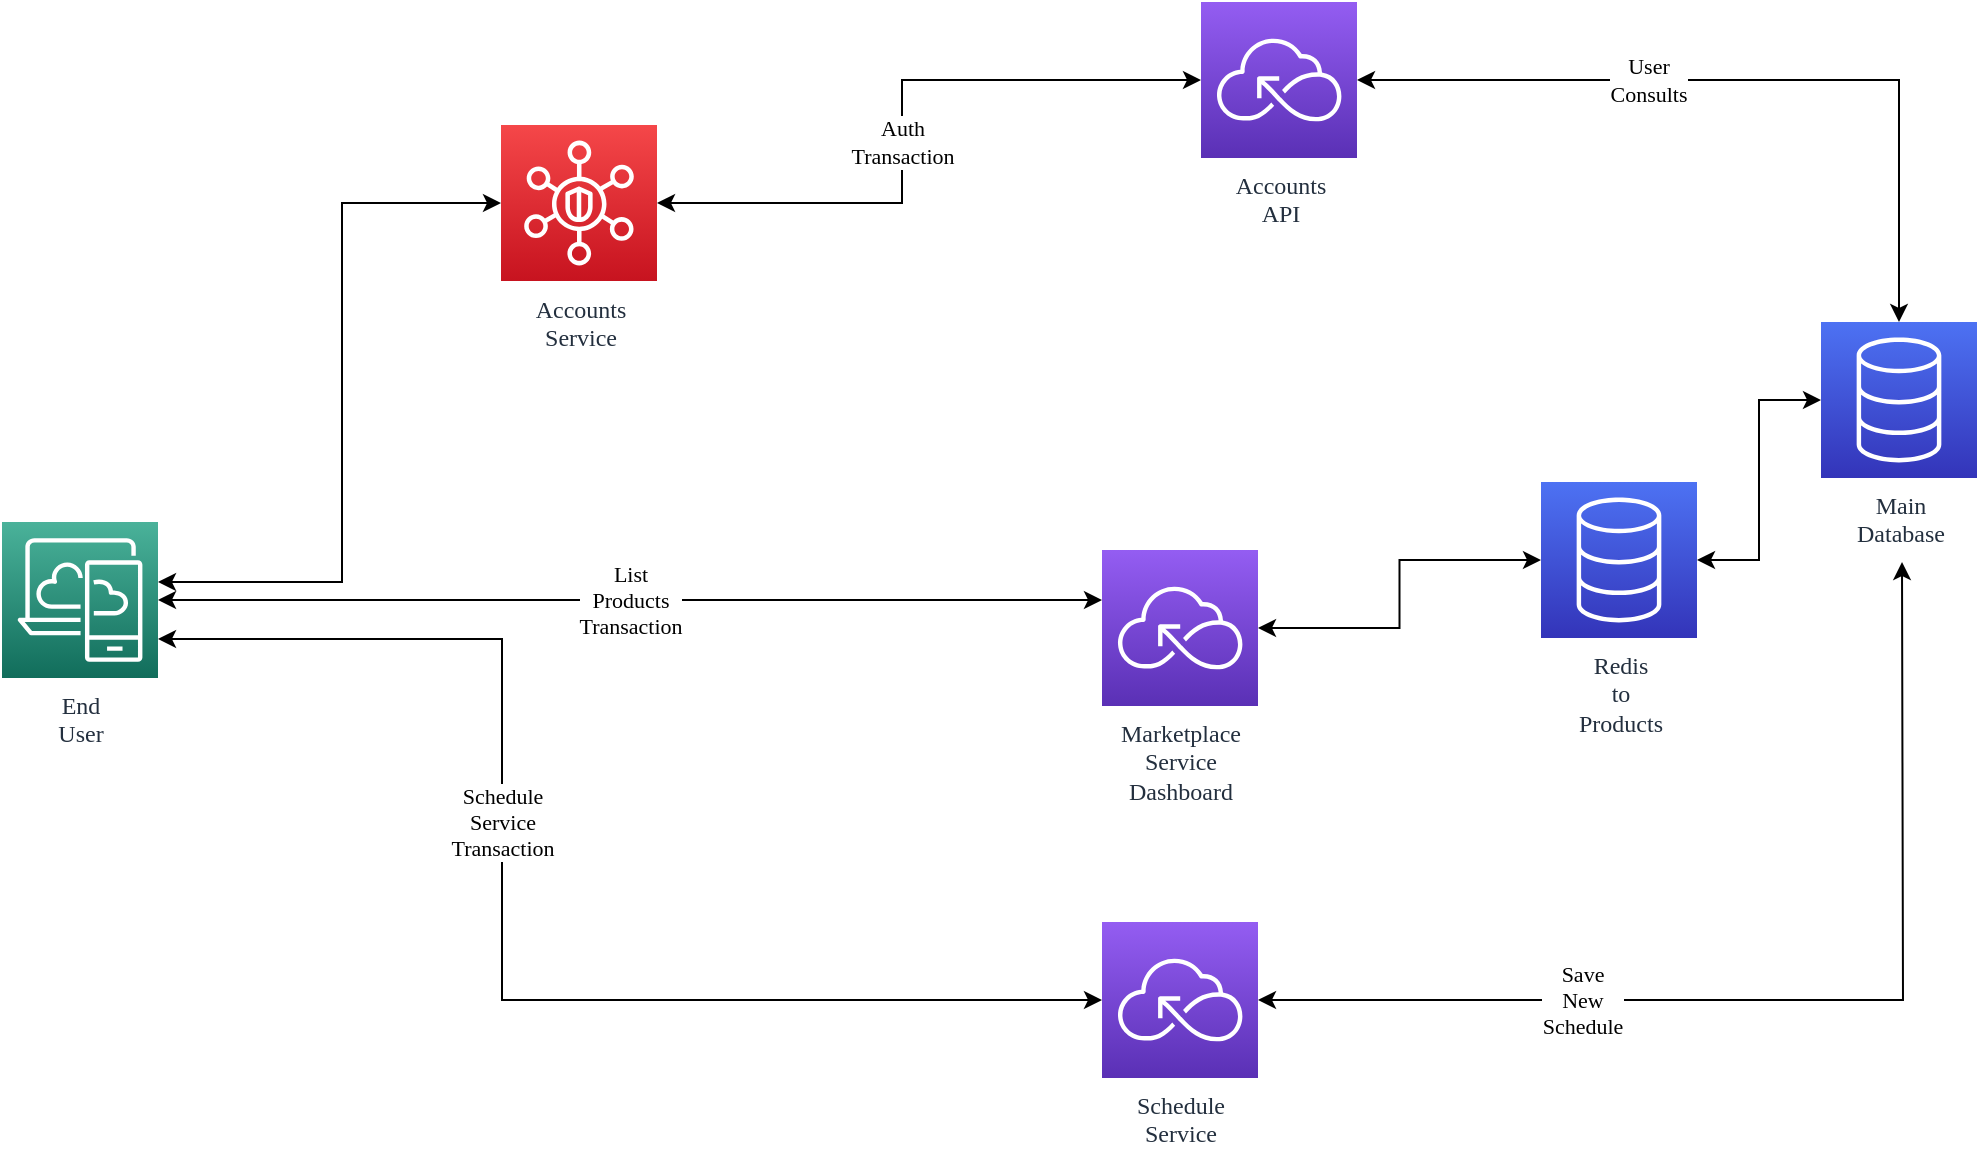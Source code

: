 <mxfile version="15.9.4" type="github">
  <diagram id="Ht1M8jgEwFfnCIfOTk4-" name="Page-1">
    <mxGraphModel dx="2295" dy="1221" grid="1" gridSize="10" guides="1" tooltips="1" connect="1" arrows="1" fold="1" page="1" pageScale="1" pageWidth="1169" pageHeight="827" math="0" shadow="0">
      <root>
        <mxCell id="0" />
        <mxCell id="1" parent="0" />
        <mxCell id="wM-REv5b3hxkUmOI47ho-26" style="edgeStyle=orthogonalEdgeStyle;rounded=0;orthogonalLoop=1;jettySize=auto;html=1;entryX=0;entryY=0.5;entryDx=0;entryDy=0;entryPerimeter=0;fontFamily=Lucida Console;startArrow=classic;startFill=1;endArrow=classic;endFill=1;" edge="1" parent="1" source="wM-REv5b3hxkUmOI47ho-29" target="wM-REv5b3hxkUmOI47ho-10">
          <mxGeometry relative="1" as="geometry">
            <mxPoint x="230" y="430" as="sourcePoint" />
            <Array as="points">
              <mxPoint x="300" y="430" />
              <mxPoint x="300" y="241" />
            </Array>
          </mxGeometry>
        </mxCell>
        <mxCell id="wM-REv5b3hxkUmOI47ho-13" value="Auth&lt;br&gt;Transaction" style="edgeStyle=orthogonalEdgeStyle;rounded=0;orthogonalLoop=1;jettySize=auto;html=1;entryX=0;entryY=0.5;entryDx=0;entryDy=0;entryPerimeter=0;fontFamily=Lucida Console;endArrow=classic;endFill=1;startArrow=classic;startFill=1;" edge="1" parent="1" source="wM-REv5b3hxkUmOI47ho-10" target="wM-REv5b3hxkUmOI47ho-12">
          <mxGeometry x="-0.083" relative="1" as="geometry">
            <Array as="points">
              <mxPoint x="580" y="241" />
              <mxPoint x="580" y="179" />
            </Array>
            <mxPoint as="offset" />
          </mxGeometry>
        </mxCell>
        <mxCell id="wM-REv5b3hxkUmOI47ho-10" value="Accounts &lt;br&gt;Service" style="sketch=0;points=[[0,0,0],[0.25,0,0],[0.5,0,0],[0.75,0,0],[1,0,0],[0,1,0],[0.25,1,0],[0.5,1,0],[0.75,1,0],[1,1,0],[0,0.25,0],[0,0.5,0],[0,0.75,0],[1,0.25,0],[1,0.5,0],[1,0.75,0]];outlineConnect=0;fontColor=#232F3E;gradientColor=#F54749;gradientDirection=north;fillColor=#C7131F;strokeColor=#ffffff;dashed=0;verticalLabelPosition=bottom;verticalAlign=top;align=center;html=1;fontSize=12;fontStyle=0;aspect=fixed;shape=mxgraph.aws4.resourceIcon;resIcon=mxgraph.aws4.security_hub;fontFamily=Lucida Console;" vertex="1" parent="1">
          <mxGeometry x="379.5" y="201.5" width="78" height="78" as="geometry" />
        </mxCell>
        <mxCell id="wM-REv5b3hxkUmOI47ho-11" value="Main&lt;br&gt;Database" style="sketch=0;points=[[0,0,0],[0.25,0,0],[0.5,0,0],[0.75,0,0],[1,0,0],[0,1,0],[0.25,1,0],[0.5,1,0],[0.75,1,0],[1,1,0],[0,0.25,0],[0,0.5,0],[0,0.75,0],[1,0.25,0],[1,0.5,0],[1,0.75,0]];outlineConnect=0;fontColor=#232F3E;gradientColor=#4D72F3;gradientDirection=north;fillColor=#3334B9;strokeColor=#ffffff;dashed=0;verticalLabelPosition=bottom;verticalAlign=top;align=center;html=1;fontSize=12;fontStyle=0;aspect=fixed;shape=mxgraph.aws4.resourceIcon;resIcon=mxgraph.aws4.database;fontFamily=Lucida Console;" vertex="1" parent="1">
          <mxGeometry x="1039.5" y="300" width="78" height="78" as="geometry" />
        </mxCell>
        <mxCell id="wM-REv5b3hxkUmOI47ho-14" value="User&lt;br&gt;Consults" style="edgeStyle=orthogonalEdgeStyle;rounded=0;orthogonalLoop=1;jettySize=auto;html=1;entryX=0.5;entryY=0;entryDx=0;entryDy=0;entryPerimeter=0;fontFamily=Lucida Console;startArrow=classic;startFill=1;endArrow=classic;endFill=1;" edge="1" parent="1" source="wM-REv5b3hxkUmOI47ho-12" target="wM-REv5b3hxkUmOI47ho-11">
          <mxGeometry x="-0.258" relative="1" as="geometry">
            <mxPoint as="offset" />
          </mxGeometry>
        </mxCell>
        <mxCell id="wM-REv5b3hxkUmOI47ho-12" value="Accounts&lt;br&gt;API" style="sketch=0;points=[[0,0,0],[0.25,0,0],[0.5,0,0],[0.75,0,0],[1,0,0],[0,1,0],[0.25,1,0],[0.5,1,0],[0.75,1,0],[1,1,0],[0,0.25,0],[0,0.5,0],[0,0.75,0],[1,0.25,0],[1,0.5,0],[1,0.75,0]];outlineConnect=0;fontColor=#232F3E;gradientColor=#945DF2;gradientDirection=north;fillColor=#5A30B5;strokeColor=#ffffff;dashed=0;verticalLabelPosition=bottom;verticalAlign=top;align=center;html=1;fontSize=12;fontStyle=0;aspect=fixed;shape=mxgraph.aws4.resourceIcon;resIcon=mxgraph.aws4.serverless;fontFamily=Lucida Console;" vertex="1" parent="1">
          <mxGeometry x="729.5" y="140" width="78" height="78" as="geometry" />
        </mxCell>
        <mxCell id="wM-REv5b3hxkUmOI47ho-22" style="edgeStyle=orthogonalEdgeStyle;rounded=0;orthogonalLoop=1;jettySize=auto;html=1;entryX=0;entryY=0.5;entryDx=0;entryDy=0;entryPerimeter=0;fontFamily=Lucida Console;startArrow=classic;startFill=1;endArrow=classic;endFill=1;" edge="1" parent="1" source="wM-REv5b3hxkUmOI47ho-15" target="wM-REv5b3hxkUmOI47ho-19">
          <mxGeometry relative="1" as="geometry" />
        </mxCell>
        <mxCell id="wM-REv5b3hxkUmOI47ho-15" value="Marketplace&lt;br&gt;Service&lt;br&gt;Dashboard" style="sketch=0;points=[[0,0,0],[0.25,0,0],[0.5,0,0],[0.75,0,0],[1,0,0],[0,1,0],[0.25,1,0],[0.5,1,0],[0.75,1,0],[1,1,0],[0,0.25,0],[0,0.5,0],[0,0.75,0],[1,0.25,0],[1,0.5,0],[1,0.75,0]];outlineConnect=0;fontColor=#232F3E;gradientColor=#945DF2;gradientDirection=north;fillColor=#5A30B5;strokeColor=#ffffff;dashed=0;verticalLabelPosition=bottom;verticalAlign=top;align=center;html=1;fontSize=12;fontStyle=0;aspect=fixed;shape=mxgraph.aws4.resourceIcon;resIcon=mxgraph.aws4.serverless;fontFamily=Lucida Console;" vertex="1" parent="1">
          <mxGeometry x="680" y="414" width="78" height="78" as="geometry" />
        </mxCell>
        <mxCell id="wM-REv5b3hxkUmOI47ho-23" style="edgeStyle=orthogonalEdgeStyle;rounded=0;orthogonalLoop=1;jettySize=auto;html=1;entryX=0;entryY=0.5;entryDx=0;entryDy=0;entryPerimeter=0;fontFamily=Lucida Console;startArrow=classic;startFill=1;endArrow=classic;endFill=1;" edge="1" parent="1" source="wM-REv5b3hxkUmOI47ho-19" target="wM-REv5b3hxkUmOI47ho-11">
          <mxGeometry relative="1" as="geometry" />
        </mxCell>
        <mxCell id="wM-REv5b3hxkUmOI47ho-19" value="Redis&lt;br&gt;to&lt;br&gt;Products" style="sketch=0;points=[[0,0,0],[0.25,0,0],[0.5,0,0],[0.75,0,0],[1,0,0],[0,1,0],[0.25,1,0],[0.5,1,0],[0.75,1,0],[1,1,0],[0,0.25,0],[0,0.5,0],[0,0.75,0],[1,0.25,0],[1,0.5,0],[1,0.75,0]];outlineConnect=0;fontColor=#232F3E;gradientColor=#4D72F3;gradientDirection=north;fillColor=#3334B9;strokeColor=#ffffff;dashed=0;verticalLabelPosition=bottom;verticalAlign=top;align=center;html=1;fontSize=12;fontStyle=0;aspect=fixed;shape=mxgraph.aws4.resourceIcon;resIcon=mxgraph.aws4.database;fontFamily=Lucida Console;" vertex="1" parent="1">
          <mxGeometry x="899.5" y="380" width="78" height="78" as="geometry" />
        </mxCell>
        <mxCell id="wM-REv5b3hxkUmOI47ho-32" value="Save&lt;br&gt;New&lt;br&gt;Schedule" style="edgeStyle=orthogonalEdgeStyle;rounded=0;orthogonalLoop=1;jettySize=auto;html=1;fontFamily=Lucida Console;startArrow=classic;startFill=1;endArrow=classic;endFill=1;" edge="1" parent="1" source="wM-REv5b3hxkUmOI47ho-24">
          <mxGeometry x="-0.401" relative="1" as="geometry">
            <mxPoint x="1080" y="420" as="targetPoint" />
            <mxPoint as="offset" />
          </mxGeometry>
        </mxCell>
        <mxCell id="wM-REv5b3hxkUmOI47ho-24" value="Schedule&lt;br&gt;Service" style="sketch=0;points=[[0,0,0],[0.25,0,0],[0.5,0,0],[0.75,0,0],[1,0,0],[0,1,0],[0.25,1,0],[0.5,1,0],[0.75,1,0],[1,1,0],[0,0.25,0],[0,0.5,0],[0,0.75,0],[1,0.25,0],[1,0.5,0],[1,0.75,0]];outlineConnect=0;fontColor=#232F3E;gradientColor=#945DF2;gradientDirection=north;fillColor=#5A30B5;strokeColor=#ffffff;dashed=0;verticalLabelPosition=bottom;verticalAlign=top;align=center;html=1;fontSize=12;fontStyle=0;aspect=fixed;shape=mxgraph.aws4.resourceIcon;resIcon=mxgraph.aws4.serverless;fontFamily=Lucida Console;" vertex="1" parent="1">
          <mxGeometry x="680" y="600" width="78" height="78" as="geometry" />
        </mxCell>
        <mxCell id="wM-REv5b3hxkUmOI47ho-30" value="List&lt;br&gt;Products&lt;br&gt;Transaction" style="edgeStyle=orthogonalEdgeStyle;rounded=0;orthogonalLoop=1;jettySize=auto;html=1;fontFamily=Lucida Console;startArrow=classic;startFill=1;endArrow=classic;endFill=1;exitX=1;exitY=0.5;exitDx=0;exitDy=0;exitPerimeter=0;" edge="1" parent="1" source="wM-REv5b3hxkUmOI47ho-29" target="wM-REv5b3hxkUmOI47ho-15">
          <mxGeometry relative="1" as="geometry">
            <mxPoint x="410" y="420" as="sourcePoint" />
            <Array as="points">
              <mxPoint x="460" y="439" />
              <mxPoint x="460" y="439" />
            </Array>
          </mxGeometry>
        </mxCell>
        <mxCell id="wM-REv5b3hxkUmOI47ho-31" value="Schedule&lt;br&gt;Service&lt;br&gt;Transaction" style="edgeStyle=orthogonalEdgeStyle;rounded=0;orthogonalLoop=1;jettySize=auto;html=1;exitX=1;exitY=0.75;exitDx=0;exitDy=0;exitPerimeter=0;entryX=0;entryY=0.5;entryDx=0;entryDy=0;entryPerimeter=0;fontFamily=Lucida Console;startArrow=classic;startFill=1;endArrow=classic;endFill=1;" edge="1" parent="1" source="wM-REv5b3hxkUmOI47ho-29" target="wM-REv5b3hxkUmOI47ho-24">
          <mxGeometry x="-0.192" relative="1" as="geometry">
            <Array as="points">
              <mxPoint x="380" y="459" />
              <mxPoint x="380" y="639" />
            </Array>
            <mxPoint as="offset" />
          </mxGeometry>
        </mxCell>
        <mxCell id="wM-REv5b3hxkUmOI47ho-29" value="End&lt;br&gt;User" style="sketch=0;points=[[0,0,0],[0.25,0,0],[0.5,0,0],[0.75,0,0],[1,0,0],[0,1,0],[0.25,1,0],[0.5,1,0],[0.75,1,0],[1,1,0],[0,0.25,0],[0,0.5,0],[0,0.75,0],[1,0.25,0],[1,0.5,0],[1,0.75,0]];outlineConnect=0;fontColor=#232F3E;gradientColor=#4AB29A;gradientDirection=north;fillColor=#116D5B;strokeColor=#ffffff;dashed=0;verticalLabelPosition=bottom;verticalAlign=top;align=center;html=1;fontSize=12;fontStyle=0;aspect=fixed;shape=mxgraph.aws4.resourceIcon;resIcon=mxgraph.aws4.desktop_and_app_streaming;fontFamily=Lucida Console;" vertex="1" parent="1">
          <mxGeometry x="130" y="400" width="78" height="78" as="geometry" />
        </mxCell>
      </root>
    </mxGraphModel>
  </diagram>
</mxfile>
